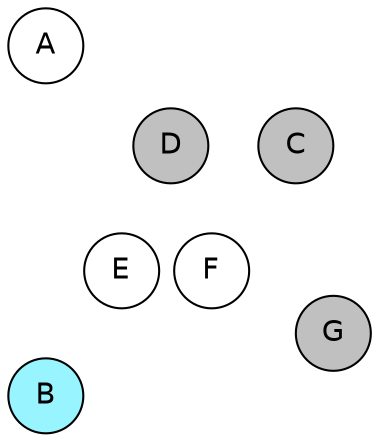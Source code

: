
graph {

layout = circo;
mindist = .1

node [shape = circle, fontname = Helvetica, margin = 0, style = filled]
edge [style=invis]

subgraph 1 {
	E -- F -- F# -- G -- G# -- A -- A# -- B -- C -- C# -- D -- D# -- E
}

C [fillcolor = gray];
C# [fillcolor = white];
D [fillcolor = gray];
D# [fillcolor = white];
E [fillcolor = white];
F [fillcolor = white];
F# [fillcolor = gray];
G [fillcolor = gray];
G# [fillcolor = gray];
A [fillcolor = white];
A# [fillcolor = gray];
B [fillcolor = cadetblue1];
}
